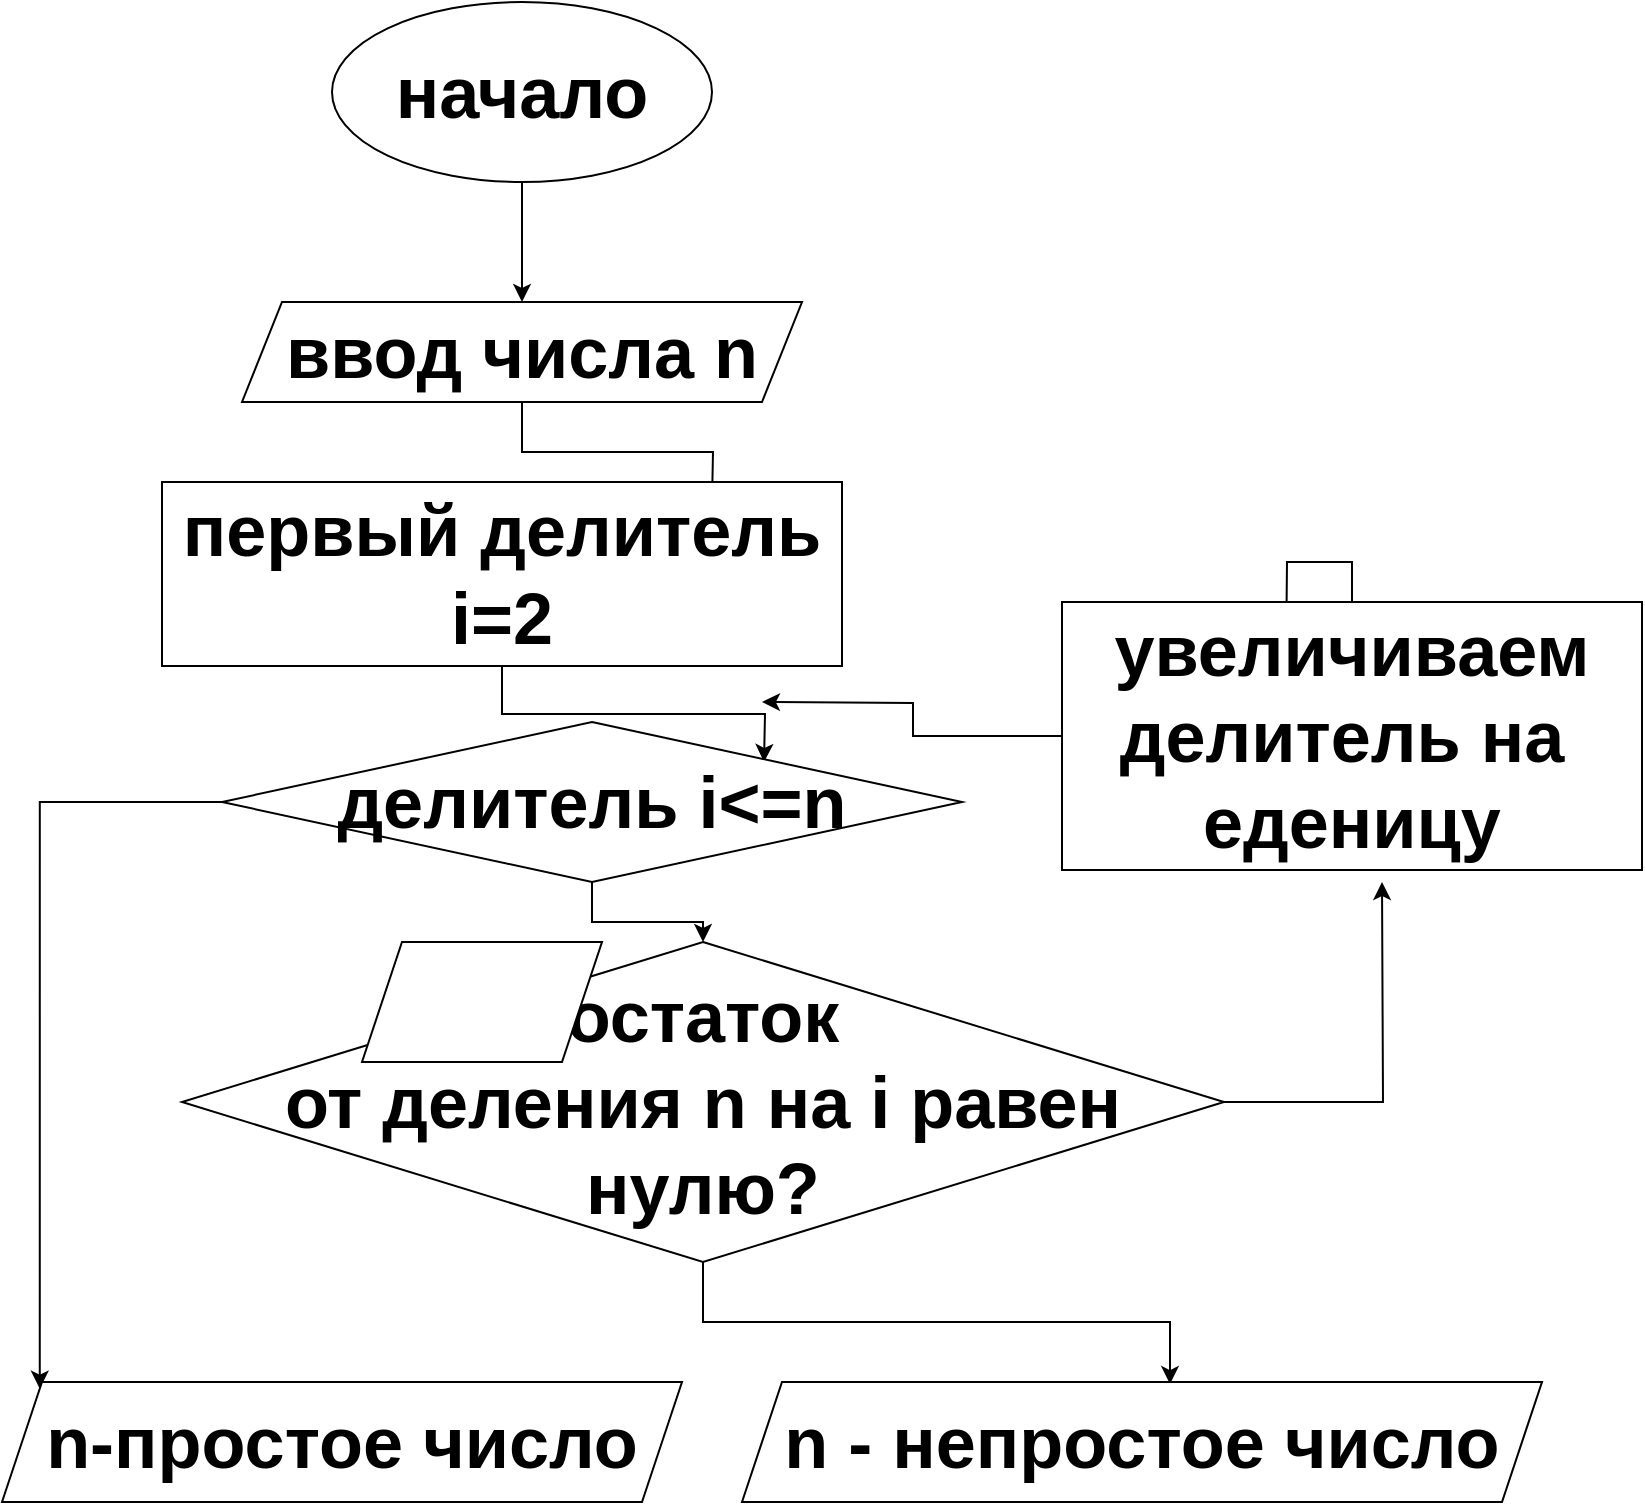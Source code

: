 <mxfile version="14.8.6" type="github">
  <diagram id="R2lEEEUBdFMjLlhIrx00" name="Page-1">
    <mxGraphModel dx="1382" dy="1864" grid="1" gridSize="10" guides="1" tooltips="1" connect="1" arrows="1" fold="1" page="1" pageScale="1" pageWidth="850" pageHeight="1100" math="0" shadow="0" extFonts="Permanent Marker^https://fonts.googleapis.com/css?family=Permanent+Marker">
      <root>
        <mxCell id="0" />
        <mxCell id="1" parent="0" />
        <mxCell id="9XVyaEB-Nx_Zjfo7yINc-2" style="edgeStyle=orthogonalEdgeStyle;rounded=0;orthogonalLoop=1;jettySize=auto;html=1;exitX=0.5;exitY=1;exitDx=0;exitDy=0;" edge="1" parent="1" source="9XVyaEB-Nx_Zjfo7yINc-1" target="9XVyaEB-Nx_Zjfo7yINc-3">
          <mxGeometry relative="1" as="geometry">
            <mxPoint x="375" y="140" as="targetPoint" />
          </mxGeometry>
        </mxCell>
        <mxCell id="9XVyaEB-Nx_Zjfo7yINc-1" value="&lt;font style=&quot;font-size: 36px&quot;&gt;&lt;b&gt;начало&lt;/b&gt;&lt;/font&gt;" style="ellipse;whiteSpace=wrap;html=1;strokeColor=#000000;" vertex="1" parent="1">
          <mxGeometry x="185" y="-10" width="190" height="90" as="geometry" />
        </mxCell>
        <mxCell id="9XVyaEB-Nx_Zjfo7yINc-4" style="edgeStyle=orthogonalEdgeStyle;rounded=0;orthogonalLoop=1;jettySize=auto;html=1;" edge="1" parent="1" source="9XVyaEB-Nx_Zjfo7yINc-3">
          <mxGeometry relative="1" as="geometry">
            <mxPoint x="375" y="240" as="targetPoint" />
          </mxGeometry>
        </mxCell>
        <mxCell id="9XVyaEB-Nx_Zjfo7yINc-3" value="&lt;font style=&quot;font-size: 36px&quot;&gt;&lt;b&gt;ввод числа n&lt;/b&gt;&lt;/font&gt;" style="shape=parallelogram;perimeter=parallelogramPerimeter;whiteSpace=wrap;html=1;fixedSize=1;strokeColor=#000000;" vertex="1" parent="1">
          <mxGeometry x="140" y="140" width="280" height="50" as="geometry" />
        </mxCell>
        <mxCell id="9XVyaEB-Nx_Zjfo7yINc-7" style="edgeStyle=orthogonalEdgeStyle;rounded=0;orthogonalLoop=1;jettySize=auto;html=1;" edge="1" parent="1" source="9XVyaEB-Nx_Zjfo7yINc-5">
          <mxGeometry relative="1" as="geometry">
            <mxPoint x="401" y="370" as="targetPoint" />
          </mxGeometry>
        </mxCell>
        <mxCell id="9XVyaEB-Nx_Zjfo7yINc-5" value="&lt;font style=&quot;font-size: 36px&quot;&gt;&lt;b&gt;первый делитель&lt;br&gt;i=2&lt;br&gt;&lt;/b&gt;&lt;/font&gt;" style="rounded=0;whiteSpace=wrap;html=1;strokeColor=#000000;" vertex="1" parent="1">
          <mxGeometry x="100" y="230" width="340" height="92" as="geometry" />
        </mxCell>
        <mxCell id="9XVyaEB-Nx_Zjfo7yINc-12" style="edgeStyle=orthogonalEdgeStyle;rounded=0;orthogonalLoop=1;jettySize=auto;html=1;" edge="1" parent="1" source="9XVyaEB-Nx_Zjfo7yINc-8" target="9XVyaEB-Nx_Zjfo7yINc-13">
          <mxGeometry relative="1" as="geometry">
            <mxPoint x="315" y="460" as="targetPoint" />
          </mxGeometry>
        </mxCell>
        <mxCell id="9XVyaEB-Nx_Zjfo7yINc-19" style="edgeStyle=orthogonalEdgeStyle;rounded=0;orthogonalLoop=1;jettySize=auto;html=1;exitX=0;exitY=0.5;exitDx=0;exitDy=0;entryX=0;entryY=0;entryDx=0;entryDy=0;" edge="1" parent="1" source="9XVyaEB-Nx_Zjfo7yINc-8" target="9XVyaEB-Nx_Zjfo7yINc-18">
          <mxGeometry relative="1" as="geometry" />
        </mxCell>
        <mxCell id="9XVyaEB-Nx_Zjfo7yINc-8" value="&lt;font style=&quot;font-size: 36px&quot;&gt;&lt;b&gt;делитель i&amp;lt;=n&lt;/b&gt;&lt;/font&gt;" style="rhombus;whiteSpace=wrap;html=1;strokeColor=#000000;" vertex="1" parent="1">
          <mxGeometry x="130" y="350" width="370" height="80" as="geometry" />
        </mxCell>
        <mxCell id="9XVyaEB-Nx_Zjfo7yINc-10" style="edgeStyle=orthogonalEdgeStyle;rounded=0;orthogonalLoop=1;jettySize=auto;html=1;" edge="1" parent="1" source="9XVyaEB-Nx_Zjfo7yINc-9">
          <mxGeometry relative="1" as="geometry">
            <mxPoint x="662" y="320" as="targetPoint" />
          </mxGeometry>
        </mxCell>
        <mxCell id="9XVyaEB-Nx_Zjfo7yINc-11" style="edgeStyle=orthogonalEdgeStyle;rounded=0;orthogonalLoop=1;jettySize=auto;html=1;" edge="1" parent="1" source="9XVyaEB-Nx_Zjfo7yINc-9">
          <mxGeometry relative="1" as="geometry">
            <mxPoint x="400" y="340" as="targetPoint" />
          </mxGeometry>
        </mxCell>
        <mxCell id="9XVyaEB-Nx_Zjfo7yINc-9" value="&lt;font style=&quot;font-size: 36px&quot;&gt;&lt;b&gt;увеличиваем&lt;br&gt;делитель на&amp;nbsp;&lt;br&gt;еденицу&lt;br&gt;&lt;/b&gt;&lt;/font&gt;" style="rounded=0;whiteSpace=wrap;html=1;strokeColor=#000000;" vertex="1" parent="1">
          <mxGeometry x="550" y="290" width="290" height="134" as="geometry" />
        </mxCell>
        <mxCell id="9XVyaEB-Nx_Zjfo7yINc-14" style="edgeStyle=orthogonalEdgeStyle;rounded=0;orthogonalLoop=1;jettySize=auto;html=1;" edge="1" parent="1" source="9XVyaEB-Nx_Zjfo7yINc-13">
          <mxGeometry relative="1" as="geometry">
            <mxPoint x="710" y="430" as="targetPoint" />
          </mxGeometry>
        </mxCell>
        <mxCell id="9XVyaEB-Nx_Zjfo7yINc-15" style="edgeStyle=orthogonalEdgeStyle;rounded=0;orthogonalLoop=1;jettySize=auto;html=1;exitX=0.5;exitY=1;exitDx=0;exitDy=0;entryX=0.535;entryY=0.017;entryDx=0;entryDy=0;entryPerimeter=0;" edge="1" parent="1" source="9XVyaEB-Nx_Zjfo7yINc-13" target="9XVyaEB-Nx_Zjfo7yINc-16">
          <mxGeometry relative="1" as="geometry">
            <mxPoint x="315" y="650" as="targetPoint" />
          </mxGeometry>
        </mxCell>
        <mxCell id="9XVyaEB-Nx_Zjfo7yINc-13" value="&lt;font style=&quot;font-size: 36px&quot;&gt;&lt;b&gt;остаток &lt;br&gt;от деления n на i равен&lt;br&gt;нулю?&lt;br&gt;&lt;/b&gt;&lt;/font&gt;" style="rhombus;whiteSpace=wrap;html=1;strokeColor=#000000;" vertex="1" parent="1">
          <mxGeometry x="110" y="460" width="521" height="160" as="geometry" />
        </mxCell>
        <mxCell id="9XVyaEB-Nx_Zjfo7yINc-16" value="&lt;font style=&quot;font-size: 36px&quot;&gt;&lt;b&gt;n - непростое число&lt;/b&gt;&lt;/font&gt;" style="shape=parallelogram;perimeter=parallelogramPerimeter;whiteSpace=wrap;html=1;fixedSize=1;strokeColor=#000000;" vertex="1" parent="1">
          <mxGeometry x="390" y="680" width="400" height="60" as="geometry" />
        </mxCell>
        <mxCell id="9XVyaEB-Nx_Zjfo7yINc-17" value="" style="shape=parallelogram;perimeter=parallelogramPerimeter;whiteSpace=wrap;html=1;fixedSize=1;strokeColor=#000000;" vertex="1" parent="1">
          <mxGeometry x="200" y="460" width="120" height="60" as="geometry" />
        </mxCell>
        <mxCell id="9XVyaEB-Nx_Zjfo7yINc-18" value="&lt;font style=&quot;font-size: 36px&quot;&gt;&lt;b&gt;n-простое число&lt;/b&gt;&lt;/font&gt;" style="shape=parallelogram;perimeter=parallelogramPerimeter;whiteSpace=wrap;html=1;fixedSize=1;strokeColor=#000000;" vertex="1" parent="1">
          <mxGeometry x="20" y="680" width="340" height="60" as="geometry" />
        </mxCell>
      </root>
    </mxGraphModel>
  </diagram>
</mxfile>
